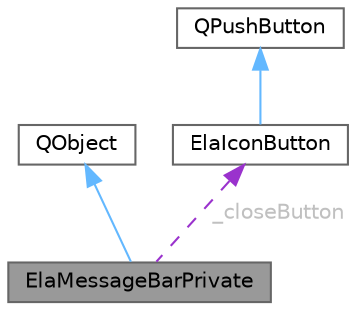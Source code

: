 digraph "ElaMessageBarPrivate"
{
 // LATEX_PDF_SIZE
  bgcolor="transparent";
  edge [fontname=Helvetica,fontsize=10,labelfontname=Helvetica,labelfontsize=10];
  node [fontname=Helvetica,fontsize=10,shape=box,height=0.2,width=0.4];
  Node1 [id="Node000001",label="ElaMessageBarPrivate",height=0.2,width=0.4,color="gray40", fillcolor="grey60", style="filled", fontcolor="black",tooltip="消息通知栏私有实现类，管理动画、绘制和位置逻辑"];
  Node2 -> Node1 [id="edge1_Node000001_Node000002",dir="back",color="steelblue1",style="solid",tooltip=" "];
  Node2 [id="Node000002",label="QObject",height=0.2,width=0.4,color="gray40", fillcolor="white", style="filled",tooltip=" "];
  Node3 -> Node1 [id="edge2_Node000001_Node000003",dir="back",color="darkorchid3",style="dashed",tooltip=" ",label=" _closeButton",fontcolor="grey" ];
  Node3 [id="Node000003",label="ElaIconButton",height=0.2,width=0.4,color="gray40", fillcolor="white", style="filled",URL="$class_ela_icon_button.html",tooltip="自定义图标按钮类，支持图标、透明度和悬停效果"];
  Node4 -> Node3 [id="edge3_Node000003_Node000004",dir="back",color="steelblue1",style="solid",tooltip=" "];
  Node4 [id="Node000004",label="QPushButton",height=0.2,width=0.4,color="gray40", fillcolor="white", style="filled",tooltip=" "];
}
